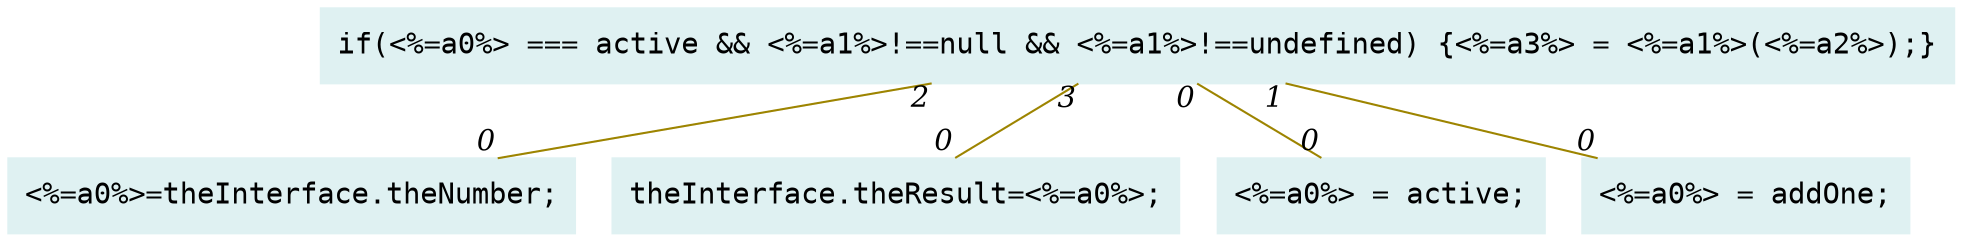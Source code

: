 digraph g{node_887 [shape="box", style="filled", color="#dff1f2", fontname="Courier", label="<%=a0%>=theInterface.theNumber;
" ]
node_889 [shape="box", style="filled", color="#dff1f2", fontname="Courier", label="theInterface.theResult=<%=a0%>;
" ]
node_919 [shape="box", style="filled", color="#dff1f2", fontname="Courier", label="<%=a0%> = active;
" ]
node_922 [shape="box", style="filled", color="#dff1f2", fontname="Courier", label="<%=a0%> = addOne;
" ]
node_924 [shape="box", style="filled", color="#dff1f2", fontname="Courier", label="if(<%=a0%> === active && <%=a1%>!==null && <%=a1%>!==undefined) {<%=a3%> = <%=a1%>(<%=a2%>);}
" ]
node_924 -> node_919 [dir=none, arrowHead=none, fontname="Times-Italic", arrowsize=1, color="#9d8400", label="",  headlabel="0", taillabel="0" ]
node_924 -> node_922 [dir=none, arrowHead=none, fontname="Times-Italic", arrowsize=1, color="#9d8400", label="",  headlabel="0", taillabel="1" ]
node_924 -> node_887 [dir=none, arrowHead=none, fontname="Times-Italic", arrowsize=1, color="#9d8400", label="",  headlabel="0", taillabel="2" ]
node_924 -> node_889 [dir=none, arrowHead=none, fontname="Times-Italic", arrowsize=1, color="#9d8400", label="",  headlabel="0", taillabel="3" ]
}